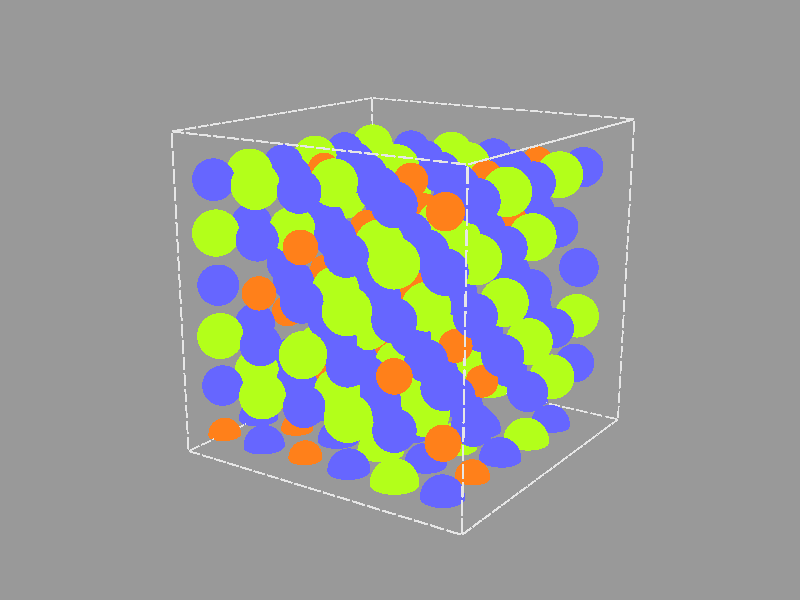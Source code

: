 #version 3.6;
#include "colors.inc"
#include "textures.inc"
#include "shapes.inc"
#include "glass.inc"
#include "metals.inc"

background {color White}

plane { <0,1,0>, -17.221 pigment{color <.6,.6,.6>} finish{ reflection {.2} ambient .5 diffuse .5 metallic }}

camera { location <102.73,34.24,68.48> look_at <-2.34,-2.64,-2.97> right x*image_width/image_height/2 up y/2 }

// add lights
light_source { <0,200,400> color White area_light <200,0,0>, <0,0,200>, 99, 99 adaptive 1 jitter }
light_source { <400,200,0> color White area_light <200,0,0>, <0,0,200>, 99, 99 adaptive 1 jitter }


// add the atoms
sphere{ <.00,.00,.00>, 1.79 pigment { color <1.00,.50,.10> } finish { phong .5 } }
sphere{ <5.71,.00,.00>, 2.21 pigment { color <.40,.40,1.00> } finish { phong .5 } }
sphere{ <5.71,.00,5.71>, 2.49 pigment { color <.70,1.00,.10> } finish { phong .5 } }
sphere{ <.00,.00,5.71>, 2.21 pigment { color <.40,.40,1.00> } finish { phong .5 } }
sphere{ <.00,5.71,5.71>, 2.49 pigment { color <.70,1.00,.10> } finish { phong .5 } }
sphere{ <5.71,5.71,5.71>, 2.21 pigment { color <.40,.40,1.00> } finish { phong .5 } }
sphere{ <5.71,5.71,.00>, 2.49 pigment { color <.70,1.00,.10> } finish { phong .5 } }
sphere{ <.00,5.71,.00>, 2.21 pigment { color <.40,.40,1.00> } finish { phong .5 } }
sphere{ <11.41,.00,.00>, 2.49 pigment { color <.70,1.00,.10> } finish { phong .5 } }
sphere{ <-17.12,.00,.00>, 2.21 pigment { color <.40,.40,1.00> } finish { phong .5 } }
sphere{ <11.41,.00,5.71>, 2.21 pigment { color <.40,.40,1.00> } finish { phong .5 } }
sphere{ <11.41,5.71,5.71>, 2.49 pigment { color <.70,1.00,.10> } finish { phong .5 } }
sphere{ <-17.12,5.71,5.71>, 2.21 pigment { color <.40,.40,1.00> } finish { phong .5 } }
sphere{ <-17.12,5.71,.00>, 1.79 pigment { color <1.00,.50,.10> } finish { phong .5 } }
sphere{ <11.41,5.71,.00>, 2.21 pigment { color <.40,.40,1.00> } finish { phong .5 } }
sphere{ <-11.41,.00,.00>, 1.79 pigment { color <1.00,.50,.10> } finish { phong .5 } }
sphere{ <-5.71,.00,.00>, 2.21 pigment { color <.40,.40,1.00> } finish { phong .5 } }
sphere{ <-11.41,.00,5.71>, 2.21 pigment { color <.40,.40,1.00> } finish { phong .5 } }
sphere{ <-11.41,5.71,5.71>, 1.79 pigment { color <1.00,.50,.10> } finish { phong .5 } }
sphere{ <-5.71,5.71,5.71>, 2.21 pigment { color <.40,.40,1.00> } finish { phong .5 } }
sphere{ <-5.71,5.71,.00>, 2.49 pigment { color <.70,1.00,.10> } finish { phong .5 } }
sphere{ <-11.41,5.71,.00>, 2.21 pigment { color <.40,.40,1.00> } finish { phong .5 } }
sphere{ <.00,.00,11.41>, 2.49 pigment { color <.70,1.00,.10> } finish { phong .5 } }
sphere{ <5.71,.00,11.41>, 2.21 pigment { color <.40,.40,1.00> } finish { phong .5 } }
sphere{ <.00,.00,-17.12>, 2.21 pigment { color <.40,.40,1.00> } finish { phong .5 } }
sphere{ <5.71,5.71,-17.12>, 2.21 pigment { color <.40,.40,1.00> } finish { phong .5 } }
sphere{ <5.71,5.71,11.41>, 2.49 pigment { color <.70,1.00,.10> } finish { phong .5 } }
sphere{ <.00,5.71,11.41>, 2.21 pigment { color <.40,.40,1.00> } finish { phong .5 } }
sphere{ <-17.12,.00,11.41>, 2.21 pigment { color <.40,.40,1.00> } finish { phong .5 } }
sphere{ <-17.12,.00,-17.12>, 2.49 pigment { color <.70,1.00,.10> } finish { phong .5 } }
sphere{ <11.41,.00,-17.12>, 2.21 pigment { color <.40,.40,1.00> } finish { phong .5 } }
sphere{ <11.41,5.71,-17.12>, 2.49 pigment { color <.70,1.00,.10> } finish { phong .5 } }
sphere{ <-17.12,5.71,-17.12>, 2.21 pigment { color <.40,.40,1.00> } finish { phong .5 } }
sphere{ <11.41,5.71,11.41>, 2.21 pigment { color <.40,.40,1.00> } finish { phong .5 } }
sphere{ <-5.71,.00,11.41>, 2.21 pigment { color <.40,.40,1.00> } finish { phong .5 } }
sphere{ <-11.41,.00,-17.12>, 2.21 pigment { color <.40,.40,1.00> } finish { phong .5 } }
sphere{ <-11.41,5.71,-17.12>, 2.49 pigment { color <.70,1.00,.10> } finish { phong .5 } }
sphere{ <-5.71,5.71,-17.12>, 2.21 pigment { color <.40,.40,1.00> } finish { phong .5 } }
sphere{ <-5.71,5.71,11.41>, 2.49 pigment { color <.70,1.00,.10> } finish { phong .5 } }
sphere{ <-11.41,5.71,11.41>, 2.21 pigment { color <.40,.40,1.00> } finish { phong .5 } }
sphere{ <.00,.00,-11.41>, 1.79 pigment { color <1.00,.50,.10> } finish { phong .5 } }
sphere{ <5.71,.00,-11.41>, 2.21 pigment { color <.40,.40,1.00> } finish { phong .5 } }
sphere{ <5.71,.00,-5.71>, 2.49 pigment { color <.70,1.00,.10> } finish { phong .5 } }
sphere{ <.00,.00,-5.71>, 2.21 pigment { color <.40,.40,1.00> } finish { phong .5 } }
sphere{ <.00,5.71,-5.71>, 1.79 pigment { color <1.00,.50,.10> } finish { phong .5 } }
sphere{ <5.71,5.71,-5.71>, 2.21 pigment { color <.40,.40,1.00> } finish { phong .5 } }
sphere{ <5.71,5.71,-11.41>, 2.49 pigment { color <.70,1.00,.10> } finish { phong .5 } }
sphere{ <.00,5.71,-11.41>, 2.21 pigment { color <.40,.40,1.00> } finish { phong .5 } }
sphere{ <11.41,.00,-11.41>, 1.79 pigment { color <1.00,.50,.10> } finish { phong .5 } }
sphere{ <-17.12,.00,-11.41>, 2.21 pigment { color <.40,.40,1.00> } finish { phong .5 } }
sphere{ <-17.12,.00,-5.71>, 1.79 pigment { color <1.00,.50,.10> } finish { phong .5 } }
sphere{ <11.41,.00,-5.71>, 2.21 pigment { color <.40,.40,1.00> } finish { phong .5 } }
sphere{ <11.41,5.71,-5.71>, 1.79 pigment { color <1.00,.50,.10> } finish { phong .5 } }
sphere{ <-17.12,5.71,-5.71>, 2.21 pigment { color <.40,.40,1.00> } finish { phong .5 } }
sphere{ <-17.12,5.71,-11.41>, 2.49 pigment { color <.70,1.00,.10> } finish { phong .5 } }
sphere{ <11.41,5.71,-11.41>, 2.21 pigment { color <.40,.40,1.00> } finish { phong .5 } }
sphere{ <-11.41,.00,-11.41>, 2.49 pigment { color <.70,1.00,.10> } finish { phong .5 } }
sphere{ <-5.71,.00,-11.41>, 2.21 pigment { color <.40,.40,1.00> } finish { phong .5 } }
sphere{ <-5.71,.00,-5.71>, 1.79 pigment { color <1.00,.50,.10> } finish { phong .5 } }
sphere{ <-11.41,.00,-5.71>, 2.21 pigment { color <.40,.40,1.00> } finish { phong .5 } }
sphere{ <-11.41,5.71,-5.71>, 1.79 pigment { color <1.00,.50,.10> } finish { phong .5 } }
sphere{ <-5.71,5.71,-5.71>, 2.21 pigment { color <.40,.40,1.00> } finish { phong .5 } }
sphere{ <-11.41,5.71,-11.41>, 2.21 pigment { color <.40,.40,1.00> } finish { phong .5 } }
sphere{ <.00,11.41,.00>, 1.79 pigment { color <1.00,.50,.10> } finish { phong .5 } }
sphere{ <5.71,11.41,.00>, 2.21 pigment { color <.40,.40,1.00> } finish { phong .5 } }
sphere{ <.00,11.41,5.71>, 2.21 pigment { color <.40,.40,1.00> } finish { phong .5 } }
sphere{ <.00,-17.12,5.71>, 2.49 pigment { color <.70,1.00,.10> } finish { phong .5 } }
sphere{ <5.71,-17.12,5.71>, 2.21 pigment { color <.40,.40,1.00> } finish { phong .5 } }
sphere{ <5.71,-17.12,.00>, 2.49 pigment { color <.70,1.00,.10> } finish { phong .5 } }
sphere{ <.00,-17.12,.00>, 2.21 pigment { color <.40,.40,1.00> } finish { phong .5 } }
sphere{ <-17.12,11.41,.00>, 2.21 pigment { color <.40,.40,1.00> } finish { phong .5 } }
sphere{ <-17.12,11.41,5.71>, 1.79 pigment { color <1.00,.50,.10> } finish { phong .5 } }
sphere{ <11.41,11.41,5.71>, 2.21 pigment { color <.40,.40,1.00> } finish { phong .5 } }
sphere{ <11.41,-17.12,5.71>, 2.49 pigment { color <.70,1.00,.10> } finish { phong .5 } }
sphere{ <-17.12,-17.12,5.71>, 2.21 pigment { color <.40,.40,1.00> } finish { phong .5 } }
sphere{ <-17.12,-17.12,.00>, 2.49 pigment { color <.70,1.00,.10> } finish { phong .5 } }
sphere{ <11.41,-17.12,.00>, 2.21 pigment { color <.40,.40,1.00> } finish { phong .5 } }
sphere{ <-11.41,11.41,.00>, 2.49 pigment { color <.70,1.00,.10> } finish { phong .5 } }
sphere{ <-5.71,11.41,.00>, 2.21 pigment { color <.40,.40,1.00> } finish { phong .5 } }
sphere{ <-5.71,11.41,5.71>, 1.79 pigment { color <1.00,.50,.10> } finish { phong .5 } }
sphere{ <-11.41,11.41,5.71>, 2.21 pigment { color <.40,.40,1.00> } finish { phong .5 } }
sphere{ <-5.71,-17.12,5.71>, 2.21 pigment { color <.40,.40,1.00> } finish { phong .5 } }
sphere{ <-11.41,-17.12,.00>, 2.21 pigment { color <.40,.40,1.00> } finish { phong .5 } }
sphere{ <.00,11.41,11.41>, 2.49 pigment { color <.70,1.00,.10> } finish { phong .5 } }
sphere{ <5.71,11.41,11.41>, 2.21 pigment { color <.40,.40,1.00> } finish { phong .5 } }
sphere{ <5.71,11.41,-17.12>, 2.49 pigment { color <.70,1.00,.10> } finish { phong .5 } }
sphere{ <.00,11.41,-17.12>, 2.21 pigment { color <.40,.40,1.00> } finish { phong .5 } }
sphere{ <.00,-17.12,-17.12>, 1.79 pigment { color <1.00,.50,.10> } finish { phong .5 } }
sphere{ <5.71,-17.12,-17.12>, 2.21 pigment { color <.40,.40,1.00> } finish { phong .5 } }
sphere{ <5.71,-17.12,11.41>, 1.79 pigment { color <1.00,.50,.10> } finish { phong .5 } }
sphere{ <.00,-17.12,11.41>, 2.21 pigment { color <.40,.40,1.00> } finish { phong .5 } }
sphere{ <11.41,11.41,11.41>, 1.79 pigment { color <1.00,.50,.10> } finish { phong .5 } }
sphere{ <-17.12,11.41,11.41>, 2.21 pigment { color <.40,.40,1.00> } finish { phong .5 } }
sphere{ <-17.12,11.41,-17.12>, 2.49 pigment { color <.70,1.00,.10> } finish { phong .5 } }
sphere{ <11.41,11.41,-17.12>, 2.21 pigment { color <.40,.40,1.00> } finish { phong .5 } }
sphere{ <11.41,-17.12,-17.12>, 1.79 pigment { color <1.00,.50,.10> } finish { phong .5 } }
sphere{ <-17.12,-17.12,-17.12>, 2.21 pigment { color <.40,.40,1.00> } finish { phong .5 } }
sphere{ <11.41,-17.12,11.41>, 2.21 pigment { color <.40,.40,1.00> } finish { phong .5 } }
sphere{ <-11.41,11.41,11.41>, 2.49 pigment { color <.70,1.00,.10> } finish { phong .5 } }
sphere{ <-5.71,11.41,11.41>, 2.21 pigment { color <.40,.40,1.00> } finish { phong .5 } }
sphere{ <-5.71,11.41,-17.12>, 2.49 pigment { color <.70,1.00,.10> } finish { phong .5 } }
sphere{ <-11.41,11.41,-17.12>, 2.21 pigment { color <.40,.40,1.00> } finish { phong .5 } }
sphere{ <-5.71,-17.12,-17.12>, 2.21 pigment { color <.40,.40,1.00> } finish { phong .5 } }
sphere{ <-5.71,-17.12,11.41>, 2.49 pigment { color <.70,1.00,.10> } finish { phong .5 } }
sphere{ <-11.41,-17.12,11.41>, 2.21 pigment { color <.40,.40,1.00> } finish { phong .5 } }
sphere{ <.00,11.41,-11.41>, 1.79 pigment { color <1.00,.50,.10> } finish { phong .5 } }
sphere{ <5.71,11.41,-11.41>, 2.21 pigment { color <.40,.40,1.00> } finish { phong .5 } }
sphere{ <5.71,11.41,-5.71>, 2.49 pigment { color <.70,1.00,.10> } finish { phong .5 } }
sphere{ <.00,11.41,-5.71>, 2.21 pigment { color <.40,.40,1.00> } finish { phong .5 } }
sphere{ <.00,-17.12,-5.71>, 2.49 pigment { color <.70,1.00,.10> } finish { phong .5 } }
sphere{ <5.71,-17.12,-5.71>, 2.21 pigment { color <.40,.40,1.00> } finish { phong .5 } }
sphere{ <5.71,-17.12,-11.41>, 1.79 pigment { color <1.00,.50,.10> } finish { phong .5 } }
sphere{ <.00,-17.12,-11.41>, 2.21 pigment { color <.40,.40,1.00> } finish { phong .5 } }
sphere{ <11.41,11.41,-11.41>, 2.49 pigment { color <.70,1.00,.10> } finish { phong .5 } }
sphere{ <-17.12,11.41,-11.41>, 2.21 pigment { color <.40,.40,1.00> } finish { phong .5 } }
sphere{ <-17.12,11.41,-5.71>, 2.49 pigment { color <.70,1.00,.10> } finish { phong .5 } }
sphere{ <11.41,11.41,-5.71>, 2.21 pigment { color <.40,.40,1.00> } finish { phong .5 } }
sphere{ <11.41,-17.12,-5.71>, 1.79 pigment { color <1.00,.50,.10> } finish { phong .5 } }
sphere{ <-17.12,-17.12,-5.71>, 2.21 pigment { color <.40,.40,1.00> } finish { phong .5 } }
sphere{ <11.41,-17.12,-11.41>, 2.21 pigment { color <.40,.40,1.00> } finish { phong .5 } }
sphere{ <-5.71,11.41,-11.41>, 2.21 pigment { color <.40,.40,1.00> } finish { phong .5 } }
sphere{ <-5.71,11.41,-5.71>, 2.49 pigment { color <.70,1.00,.10> } finish { phong .5 } }
sphere{ <-11.41,11.41,-5.71>, 2.21 pigment { color <.40,.40,1.00> } finish { phong .5 } }
sphere{ <-11.41,-17.12,-5.71>, 1.79 pigment { color <1.00,.50,.10> } finish { phong .5 } }
sphere{ <-5.71,-17.12,-5.71>, 2.21 pigment { color <.40,.40,1.00> } finish { phong .5 } }
sphere{ <-11.41,-17.12,-11.41>, 2.21 pigment { color <.40,.40,1.00> } finish { phong .5 } }
sphere{ <.00,-11.41,.00>, 2.49 pigment { color <.70,1.00,.10> } finish { phong .5 } }
sphere{ <5.71,-11.41,.00>, 2.21 pigment { color <.40,.40,1.00> } finish { phong .5 } }
sphere{ <5.71,-11.41,5.71>, 2.49 pigment { color <.70,1.00,.10> } finish { phong .5 } }
sphere{ <.00,-11.41,5.71>, 2.21 pigment { color <.40,.40,1.00> } finish { phong .5 } }
sphere{ <.00,-5.71,5.71>, 1.79 pigment { color <1.00,.50,.10> } finish { phong .5 } }
sphere{ <5.71,-5.71,5.71>, 2.21 pigment { color <.40,.40,1.00> } finish { phong .5 } }
sphere{ <.00,-5.71,.00>, 2.21 pigment { color <.40,.40,1.00> } finish { phong .5 } }
sphere{ <11.41,-11.41,.00>, 2.49 pigment { color <.70,1.00,.10> } finish { phong .5 } }
sphere{ <-17.12,-11.41,.00>, 2.21 pigment { color <.40,.40,1.00> } finish { phong .5 } }
sphere{ <11.41,-11.41,5.71>, 2.21 pigment { color <.40,.40,1.00> } finish { phong .5 } }
sphere{ <11.41,-5.71,5.71>, 1.79 pigment { color <1.00,.50,.10> } finish { phong .5 } }
sphere{ <-17.12,-5.71,5.71>, 2.21 pigment { color <.40,.40,1.00> } finish { phong .5 } }
sphere{ <11.41,-5.71,.00>, 2.21 pigment { color <.40,.40,1.00> } finish { phong .5 } }
sphere{ <-11.41,-11.41,.00>, 2.49 pigment { color <.70,1.00,.10> } finish { phong .5 } }
sphere{ <-5.71,-11.41,.00>, 2.21 pigment { color <.40,.40,1.00> } finish { phong .5 } }
sphere{ <-5.71,-11.41,5.71>, 1.79 pigment { color <1.00,.50,.10> } finish { phong .5 } }
sphere{ <-11.41,-11.41,5.71>, 2.21 pigment { color <.40,.40,1.00> } finish { phong .5 } }
sphere{ <-5.71,-5.71,5.71>, 2.21 pigment { color <.40,.40,1.00> } finish { phong .5 } }
sphere{ <-5.71,-5.71,.00>, 2.49 pigment { color <.70,1.00,.10> } finish { phong .5 } }
sphere{ <-11.41,-5.71,.00>, 2.21 pigment { color <.40,.40,1.00> } finish { phong .5 } }
sphere{ <5.71,-11.41,11.41>, 2.21 pigment { color <.40,.40,1.00> } finish { phong .5 } }
sphere{ <5.71,-11.41,-17.12>, 2.49 pigment { color <.70,1.00,.10> } finish { phong .5 } }
sphere{ <.00,-11.41,-17.12>, 2.21 pigment { color <.40,.40,1.00> } finish { phong .5 } }
sphere{ <.00,-5.71,-17.12>, 1.79 pigment { color <1.00,.50,.10> } finish { phong .5 } }
sphere{ <5.71,-5.71,-17.12>, 2.21 pigment { color <.40,.40,1.00> } finish { phong .5 } }
sphere{ <.00,-5.71,11.41>, 2.21 pigment { color <.40,.40,1.00> } finish { phong .5 } }
sphere{ <11.41,-11.41,11.41>, 1.79 pigment { color <1.00,.50,.10> } finish { phong .5 } }
sphere{ <-17.12,-11.41,11.41>, 2.21 pigment { color <.40,.40,1.00> } finish { phong .5 } }
sphere{ <-17.12,-11.41,-17.12>, 1.79 pigment { color <1.00,.50,.10> } finish { phong .5 } }
sphere{ <11.41,-11.41,-17.12>, 2.21 pigment { color <.40,.40,1.00> } finish { phong .5 } }
sphere{ <11.41,-5.71,-17.12>, 2.49 pigment { color <.70,1.00,.10> } finish { phong .5 } }
sphere{ <-17.12,-5.71,-17.12>, 2.21 pigment { color <.40,.40,1.00> } finish { phong .5 } }
sphere{ <-17.12,-5.71,11.41>, 2.49 pigment { color <.70,1.00,.10> } finish { phong .5 } }
sphere{ <11.41,-5.71,11.41>, 2.21 pigment { color <.40,.40,1.00> } finish { phong .5 } }
sphere{ <-11.41,-11.41,11.41>, 2.49 pigment { color <.70,1.00,.10> } finish { phong .5 } }
sphere{ <-5.71,-11.41,11.41>, 2.21 pigment { color <.40,.40,1.00> } finish { phong .5 } }
sphere{ <-5.71,-11.41,-17.12>, 2.49 pigment { color <.70,1.00,.10> } finish { phong .5 } }
sphere{ <-11.41,-11.41,-17.12>, 2.21 pigment { color <.40,.40,1.00> } finish { phong .5 } }
sphere{ <-5.71,-5.71,-17.12>, 2.21 pigment { color <.40,.40,1.00> } finish { phong .5 } }
sphere{ <-5.71,-5.71,11.41>, 2.49 pigment { color <.70,1.00,.10> } finish { phong .5 } }
sphere{ <-11.41,-5.71,11.41>, 2.21 pigment { color <.40,.40,1.00> } finish { phong .5 } }
sphere{ <.00,-11.41,-11.41>, 1.79 pigment { color <1.00,.50,.10> } finish { phong .5 } }
sphere{ <5.71,-11.41,-11.41>, 2.21 pigment { color <.40,.40,1.00> } finish { phong .5 } }
sphere{ <5.71,-11.41,-5.71>, 2.49 pigment { color <.70,1.00,.10> } finish { phong .5 } }
sphere{ <.00,-11.41,-5.71>, 2.21 pigment { color <.40,.40,1.00> } finish { phong .5 } }
sphere{ <.00,-5.71,-5.71>, 2.49 pigment { color <.70,1.00,.10> } finish { phong .5 } }
sphere{ <5.71,-5.71,-5.71>, 2.21 pigment { color <.40,.40,1.00> } finish { phong .5 } }
sphere{ <.00,-5.71,-11.41>, 2.21 pigment { color <.40,.40,1.00> } finish { phong .5 } }
sphere{ <11.41,-11.41,-11.41>, 2.49 pigment { color <.70,1.00,.10> } finish { phong .5 } }
sphere{ <-17.12,-11.41,-11.41>, 2.21 pigment { color <.40,.40,1.00> } finish { phong .5 } }
sphere{ <-17.12,-11.41,-5.71>, 2.49 pigment { color <.70,1.00,.10> } finish { phong .5 } }
sphere{ <11.41,-11.41,-5.71>, 2.21 pigment { color <.40,.40,1.00> } finish { phong .5 } }
sphere{ <11.41,-5.71,-5.71>, 2.49 pigment { color <.70,1.00,.10> } finish { phong .5 } }
sphere{ <-17.12,-5.71,-5.71>, 2.21 pigment { color <.40,.40,1.00> } finish { phong .5 } }
sphere{ <11.41,-5.71,-11.41>, 2.21 pigment { color <.40,.40,1.00> } finish { phong .5 } }
sphere{ <-11.41,-11.41,-11.41>, 1.79 pigment { color <1.00,.50,.10> } finish { phong .5 } }
sphere{ <-5.71,-11.41,-11.41>, 2.21 pigment { color <.40,.40,1.00> } finish { phong .5 } }
sphere{ <-5.71,-11.41,-5.71>, 2.49 pigment { color <.70,1.00,.10> } finish { phong .5 } }
sphere{ <-11.41,-11.41,-5.71>, 2.21 pigment { color <.40,.40,1.00> } finish { phong .5 } }
sphere{ <-5.71,-5.71,-5.71>, 2.21 pigment { color <.40,.40,1.00> } finish { phong .5 } }
sphere{ <-5.71,-5.71,-11.41>, 2.49 pigment { color <.70,1.00,.10> } finish { phong .5 } }
sphere{ <-11.41,-5.71,-11.41>, 2.21 pigment { color <.40,.40,1.00> } finish { phong .5 } }

// add the cell borders
cylinder { <-16.941,-17.121,-17.121> <-15.499,-17.121,-17.121>, .1 pigment { color <.9,.9,.9> } }
cylinder { <-15.138,-17.121,-17.121> <-13.697,-17.121,-17.121>, .1 pigment { color <.9,.9,.9> } }
cylinder { <-13.336,-17.121,-17.121> <-11.895,-17.121,-17.121>, .1 pigment { color <.9,.9,.9> } }
cylinder { <-11.534,-17.121,-17.121> <-10.092,-17.121,-17.121>, .1 pigment { color <.9,.9,.9> } }
cylinder { <-9.732,-17.121,-17.121> <-8.290,-17.121,-17.121>, .1 pigment { color <.9,.9,.9> } }
cylinder { <-7.930,-17.121,-17.121> <-6.488,-17.121,-17.121>, .1 pigment { color <.9,.9,.9> } }
cylinder { <-6.127,-17.121,-17.121> <-4.686,-17.121,-17.121>, .1 pigment { color <.9,.9,.9> } }
cylinder { <-4.325,-17.121,-17.121> <-2.884,-17.121,-17.121>, .1 pigment { color <.9,.9,.9> } }
cylinder { <-2.523,-17.121,-17.121> <-1.081,-17.121,-17.121>, .1 pigment { color <.9,.9,.9> } }
cylinder { <-.721,-17.121,-17.121> <.721,-17.121,-17.121>, .1 pigment { color <.9,.9,.9> } }
cylinder { <1.081,-17.121,-17.121> <2.523,-17.121,-17.121>, .1 pigment { color <.9,.9,.9> } }
cylinder { <2.884,-17.121,-17.121> <4.325,-17.121,-17.121>, .1 pigment { color <.9,.9,.9> } }
cylinder { <4.686,-17.121,-17.121> <6.127,-17.121,-17.121>, .1 pigment { color <.9,.9,.9> } }
cylinder { <6.488,-17.121,-17.121> <7.930,-17.121,-17.121>, .1 pigment { color <.9,.9,.9> } }
cylinder { <8.290,-17.121,-17.121> <9.732,-17.121,-17.121>, .1 pigment { color <.9,.9,.9> } }
cylinder { <10.092,-17.121,-17.121> <11.534,-17.121,-17.121>, .1 pigment { color <.9,.9,.9> } }
cylinder { <11.895,-17.121,-17.121> <13.336,-17.121,-17.121>, .1 pigment { color <.9,.9,.9> } }
cylinder { <13.697,-17.121,-17.121> <15.138,-17.121,-17.121>, .1 pigment { color <.9,.9,.9> } }
cylinder { <15.499,-17.121,-17.121> <16.941,-17.121,-17.121>, .1 pigment { color <.9,.9,.9> } }
cylinder { <-16.941,-17.121,17.121> <-15.499,-17.121,17.121>, .1 pigment { color <.9,.9,.9> } }
cylinder { <-15.138,-17.121,17.121> <-13.697,-17.121,17.121>, .1 pigment { color <.9,.9,.9> } }
cylinder { <-13.336,-17.121,17.121> <-11.895,-17.121,17.121>, .1 pigment { color <.9,.9,.9> } }
cylinder { <-11.534,-17.121,17.121> <-10.092,-17.121,17.121>, .1 pigment { color <.9,.9,.9> } }
cylinder { <-9.732,-17.121,17.121> <-8.290,-17.121,17.121>, .1 pigment { color <.9,.9,.9> } }
cylinder { <-7.930,-17.121,17.121> <-6.488,-17.121,17.121>, .1 pigment { color <.9,.9,.9> } }
cylinder { <-6.127,-17.121,17.121> <-4.686,-17.121,17.121>, .1 pigment { color <.9,.9,.9> } }
cylinder { <-4.325,-17.121,17.121> <-2.884,-17.121,17.121>, .1 pigment { color <.9,.9,.9> } }
cylinder { <-2.523,-17.121,17.121> <-1.081,-17.121,17.121>, .1 pigment { color <.9,.9,.9> } }
cylinder { <-.721,-17.121,17.121> <.721,-17.121,17.121>, .1 pigment { color <.9,.9,.9> } }
cylinder { <1.081,-17.121,17.121> <2.523,-17.121,17.121>, .1 pigment { color <.9,.9,.9> } }
cylinder { <2.884,-17.121,17.121> <4.325,-17.121,17.121>, .1 pigment { color <.9,.9,.9> } }
cylinder { <4.686,-17.121,17.121> <6.127,-17.121,17.121>, .1 pigment { color <.9,.9,.9> } }
cylinder { <6.488,-17.121,17.121> <7.930,-17.121,17.121>, .1 pigment { color <.9,.9,.9> } }
cylinder { <8.290,-17.121,17.121> <9.732,-17.121,17.121>, .1 pigment { color <.9,.9,.9> } }
cylinder { <10.092,-17.121,17.121> <11.534,-17.121,17.121>, .1 pigment { color <.9,.9,.9> } }
cylinder { <11.895,-17.121,17.121> <13.336,-17.121,17.121>, .1 pigment { color <.9,.9,.9> } }
cylinder { <13.697,-17.121,17.121> <15.138,-17.121,17.121>, .1 pigment { color <.9,.9,.9> } }
cylinder { <15.499,-17.121,17.121> <16.941,-17.121,17.121>, .1 pigment { color <.9,.9,.9> } }
cylinder { <-16.941,17.121,-17.121> <-15.499,17.121,-17.121>, .1 pigment { color <.9,.9,.9> } }
cylinder { <-15.138,17.121,-17.121> <-13.697,17.121,-17.121>, .1 pigment { color <.9,.9,.9> } }
cylinder { <-13.336,17.121,-17.121> <-11.895,17.121,-17.121>, .1 pigment { color <.9,.9,.9> } }
cylinder { <-11.534,17.121,-17.121> <-10.092,17.121,-17.121>, .1 pigment { color <.9,.9,.9> } }
cylinder { <-9.732,17.121,-17.121> <-8.290,17.121,-17.121>, .1 pigment { color <.9,.9,.9> } }
cylinder { <-7.930,17.121,-17.121> <-6.488,17.121,-17.121>, .1 pigment { color <.9,.9,.9> } }
cylinder { <-6.127,17.121,-17.121> <-4.686,17.121,-17.121>, .1 pigment { color <.9,.9,.9> } }
cylinder { <-4.325,17.121,-17.121> <-2.884,17.121,-17.121>, .1 pigment { color <.9,.9,.9> } }
cylinder { <-2.523,17.121,-17.121> <-1.081,17.121,-17.121>, .1 pigment { color <.9,.9,.9> } }
cylinder { <-.721,17.121,-17.121> <.721,17.121,-17.121>, .1 pigment { color <.9,.9,.9> } }
cylinder { <1.081,17.121,-17.121> <2.523,17.121,-17.121>, .1 pigment { color <.9,.9,.9> } }
cylinder { <2.884,17.121,-17.121> <4.325,17.121,-17.121>, .1 pigment { color <.9,.9,.9> } }
cylinder { <4.686,17.121,-17.121> <6.127,17.121,-17.121>, .1 pigment { color <.9,.9,.9> } }
cylinder { <6.488,17.121,-17.121> <7.930,17.121,-17.121>, .1 pigment { color <.9,.9,.9> } }
cylinder { <8.290,17.121,-17.121> <9.732,17.121,-17.121>, .1 pigment { color <.9,.9,.9> } }
cylinder { <10.092,17.121,-17.121> <11.534,17.121,-17.121>, .1 pigment { color <.9,.9,.9> } }
cylinder { <11.895,17.121,-17.121> <13.336,17.121,-17.121>, .1 pigment { color <.9,.9,.9> } }
cylinder { <13.697,17.121,-17.121> <15.138,17.121,-17.121>, .1 pigment { color <.9,.9,.9> } }
cylinder { <15.499,17.121,-17.121> <16.941,17.121,-17.121>, .1 pigment { color <.9,.9,.9> } }
cylinder { <-16.941,17.121,17.121> <-15.499,17.121,17.121>, .1 pigment { color <.9,.9,.9> } }
cylinder { <-15.138,17.121,17.121> <-13.697,17.121,17.121>, .1 pigment { color <.9,.9,.9> } }
cylinder { <-13.336,17.121,17.121> <-11.895,17.121,17.121>, .1 pigment { color <.9,.9,.9> } }
cylinder { <-11.534,17.121,17.121> <-10.092,17.121,17.121>, .1 pigment { color <.9,.9,.9> } }
cylinder { <-9.732,17.121,17.121> <-8.290,17.121,17.121>, .1 pigment { color <.9,.9,.9> } }
cylinder { <-7.930,17.121,17.121> <-6.488,17.121,17.121>, .1 pigment { color <.9,.9,.9> } }
cylinder { <-6.127,17.121,17.121> <-4.686,17.121,17.121>, .1 pigment { color <.9,.9,.9> } }
cylinder { <-4.325,17.121,17.121> <-2.884,17.121,17.121>, .1 pigment { color <.9,.9,.9> } }
cylinder { <-2.523,17.121,17.121> <-1.081,17.121,17.121>, .1 pigment { color <.9,.9,.9> } }
cylinder { <-.721,17.121,17.121> <.721,17.121,17.121>, .1 pigment { color <.9,.9,.9> } }
cylinder { <1.081,17.121,17.121> <2.523,17.121,17.121>, .1 pigment { color <.9,.9,.9> } }
cylinder { <2.884,17.121,17.121> <4.325,17.121,17.121>, .1 pigment { color <.9,.9,.9> } }
cylinder { <4.686,17.121,17.121> <6.127,17.121,17.121>, .1 pigment { color <.9,.9,.9> } }
cylinder { <6.488,17.121,17.121> <7.930,17.121,17.121>, .1 pigment { color <.9,.9,.9> } }
cylinder { <8.290,17.121,17.121> <9.732,17.121,17.121>, .1 pigment { color <.9,.9,.9> } }
cylinder { <10.092,17.121,17.121> <11.534,17.121,17.121>, .1 pigment { color <.9,.9,.9> } }
cylinder { <11.895,17.121,17.121> <13.336,17.121,17.121>, .1 pigment { color <.9,.9,.9> } }
cylinder { <13.697,17.121,17.121> <15.138,17.121,17.121>, .1 pigment { color <.9,.9,.9> } }
cylinder { <15.499,17.121,17.121> <16.941,17.121,17.121>, .1 pigment { color <.9,.9,.9> } }
cylinder { <-17.121,-17.121,-16.941> <-17.121,-17.121,-15.499>, .1 pigment { color <.9,.9,.9> } }
cylinder { <-17.121,-17.121,-15.138> <-17.121,-17.121,-13.697>, .1 pigment { color <.9,.9,.9> } }
cylinder { <-17.121,-17.121,-13.336> <-17.121,-17.121,-11.895>, .1 pigment { color <.9,.9,.9> } }
cylinder { <-17.121,-17.121,-11.534> <-17.121,-17.121,-10.092>, .1 pigment { color <.9,.9,.9> } }
cylinder { <-17.121,-17.121,-9.732> <-17.121,-17.121,-8.290>, .1 pigment { color <.9,.9,.9> } }
cylinder { <-17.121,-17.121,-7.930> <-17.121,-17.121,-6.488>, .1 pigment { color <.9,.9,.9> } }
cylinder { <-17.121,-17.121,-6.127> <-17.121,-17.121,-4.686>, .1 pigment { color <.9,.9,.9> } }
cylinder { <-17.121,-17.121,-4.325> <-17.121,-17.121,-2.884>, .1 pigment { color <.9,.9,.9> } }
cylinder { <-17.121,-17.121,-2.523> <-17.121,-17.121,-1.081>, .1 pigment { color <.9,.9,.9> } }
cylinder { <-17.121,-17.121,-.721> <-17.121,-17.121,.721>, .1 pigment { color <.9,.9,.9> } }
cylinder { <-17.121,-17.121,1.081> <-17.121,-17.121,2.523>, .1 pigment { color <.9,.9,.9> } }
cylinder { <-17.121,-17.121,2.884> <-17.121,-17.121,4.325>, .1 pigment { color <.9,.9,.9> } }
cylinder { <-17.121,-17.121,4.686> <-17.121,-17.121,6.127>, .1 pigment { color <.9,.9,.9> } }
cylinder { <-17.121,-17.121,6.488> <-17.121,-17.121,7.930>, .1 pigment { color <.9,.9,.9> } }
cylinder { <-17.121,-17.121,8.290> <-17.121,-17.121,9.732>, .1 pigment { color <.9,.9,.9> } }
cylinder { <-17.121,-17.121,10.092> <-17.121,-17.121,11.534>, .1 pigment { color <.9,.9,.9> } }
cylinder { <-17.121,-17.121,11.895> <-17.121,-17.121,13.336>, .1 pigment { color <.9,.9,.9> } }
cylinder { <-17.121,-17.121,13.697> <-17.121,-17.121,15.138>, .1 pigment { color <.9,.9,.9> } }
cylinder { <-17.121,-17.121,15.499> <-17.121,-17.121,16.941>, .1 pigment { color <.9,.9,.9> } }
cylinder { <-17.121,17.121,-16.941> <-17.121,17.121,-15.499>, .1 pigment { color <.9,.9,.9> } }
cylinder { <-17.121,17.121,-15.138> <-17.121,17.121,-13.697>, .1 pigment { color <.9,.9,.9> } }
cylinder { <-17.121,17.121,-13.336> <-17.121,17.121,-11.895>, .1 pigment { color <.9,.9,.9> } }
cylinder { <-17.121,17.121,-11.534> <-17.121,17.121,-10.092>, .1 pigment { color <.9,.9,.9> } }
cylinder { <-17.121,17.121,-9.732> <-17.121,17.121,-8.290>, .1 pigment { color <.9,.9,.9> } }
cylinder { <-17.121,17.121,-7.930> <-17.121,17.121,-6.488>, .1 pigment { color <.9,.9,.9> } }
cylinder { <-17.121,17.121,-6.127> <-17.121,17.121,-4.686>, .1 pigment { color <.9,.9,.9> } }
cylinder { <-17.121,17.121,-4.325> <-17.121,17.121,-2.884>, .1 pigment { color <.9,.9,.9> } }
cylinder { <-17.121,17.121,-2.523> <-17.121,17.121,-1.081>, .1 pigment { color <.9,.9,.9> } }
cylinder { <-17.121,17.121,-.721> <-17.121,17.121,.721>, .1 pigment { color <.9,.9,.9> } }
cylinder { <-17.121,17.121,1.081> <-17.121,17.121,2.523>, .1 pigment { color <.9,.9,.9> } }
cylinder { <-17.121,17.121,2.884> <-17.121,17.121,4.325>, .1 pigment { color <.9,.9,.9> } }
cylinder { <-17.121,17.121,4.686> <-17.121,17.121,6.127>, .1 pigment { color <.9,.9,.9> } }
cylinder { <-17.121,17.121,6.488> <-17.121,17.121,7.930>, .1 pigment { color <.9,.9,.9> } }
cylinder { <-17.121,17.121,8.290> <-17.121,17.121,9.732>, .1 pigment { color <.9,.9,.9> } }
cylinder { <-17.121,17.121,10.092> <-17.121,17.121,11.534>, .1 pigment { color <.9,.9,.9> } }
cylinder { <-17.121,17.121,11.895> <-17.121,17.121,13.336>, .1 pigment { color <.9,.9,.9> } }
cylinder { <-17.121,17.121,13.697> <-17.121,17.121,15.138>, .1 pigment { color <.9,.9,.9> } }
cylinder { <-17.121,17.121,15.499> <-17.121,17.121,16.941>, .1 pigment { color <.9,.9,.9> } }
cylinder { <17.121,-17.121,-16.941> <17.121,-17.121,-15.499>, .1 pigment { color <.9,.9,.9> } }
cylinder { <17.121,-17.121,-15.138> <17.121,-17.121,-13.697>, .1 pigment { color <.9,.9,.9> } }
cylinder { <17.121,-17.121,-13.336> <17.121,-17.121,-11.895>, .1 pigment { color <.9,.9,.9> } }
cylinder { <17.121,-17.121,-11.534> <17.121,-17.121,-10.092>, .1 pigment { color <.9,.9,.9> } }
cylinder { <17.121,-17.121,-9.732> <17.121,-17.121,-8.290>, .1 pigment { color <.9,.9,.9> } }
cylinder { <17.121,-17.121,-7.930> <17.121,-17.121,-6.488>, .1 pigment { color <.9,.9,.9> } }
cylinder { <17.121,-17.121,-6.127> <17.121,-17.121,-4.686>, .1 pigment { color <.9,.9,.9> } }
cylinder { <17.121,-17.121,-4.325> <17.121,-17.121,-2.884>, .1 pigment { color <.9,.9,.9> } }
cylinder { <17.121,-17.121,-2.523> <17.121,-17.121,-1.081>, .1 pigment { color <.9,.9,.9> } }
cylinder { <17.121,-17.121,-.721> <17.121,-17.121,.721>, .1 pigment { color <.9,.9,.9> } }
cylinder { <17.121,-17.121,1.081> <17.121,-17.121,2.523>, .1 pigment { color <.9,.9,.9> } }
cylinder { <17.121,-17.121,2.884> <17.121,-17.121,4.325>, .1 pigment { color <.9,.9,.9> } }
cylinder { <17.121,-17.121,4.686> <17.121,-17.121,6.127>, .1 pigment { color <.9,.9,.9> } }
cylinder { <17.121,-17.121,6.488> <17.121,-17.121,7.930>, .1 pigment { color <.9,.9,.9> } }
cylinder { <17.121,-17.121,8.290> <17.121,-17.121,9.732>, .1 pigment { color <.9,.9,.9> } }
cylinder { <17.121,-17.121,10.092> <17.121,-17.121,11.534>, .1 pigment { color <.9,.9,.9> } }
cylinder { <17.121,-17.121,11.895> <17.121,-17.121,13.336>, .1 pigment { color <.9,.9,.9> } }
cylinder { <17.121,-17.121,13.697> <17.121,-17.121,15.138>, .1 pigment { color <.9,.9,.9> } }
cylinder { <17.121,-17.121,15.499> <17.121,-17.121,16.941>, .1 pigment { color <.9,.9,.9> } }
cylinder { <17.121,17.121,-16.941> <17.121,17.121,-15.499>, .1 pigment { color <.9,.9,.9> } }
cylinder { <17.121,17.121,-15.138> <17.121,17.121,-13.697>, .1 pigment { color <.9,.9,.9> } }
cylinder { <17.121,17.121,-13.336> <17.121,17.121,-11.895>, .1 pigment { color <.9,.9,.9> } }
cylinder { <17.121,17.121,-11.534> <17.121,17.121,-10.092>, .1 pigment { color <.9,.9,.9> } }
cylinder { <17.121,17.121,-9.732> <17.121,17.121,-8.290>, .1 pigment { color <.9,.9,.9> } }
cylinder { <17.121,17.121,-7.930> <17.121,17.121,-6.488>, .1 pigment { color <.9,.9,.9> } }
cylinder { <17.121,17.121,-6.127> <17.121,17.121,-4.686>, .1 pigment { color <.9,.9,.9> } }
cylinder { <17.121,17.121,-4.325> <17.121,17.121,-2.884>, .1 pigment { color <.9,.9,.9> } }
cylinder { <17.121,17.121,-2.523> <17.121,17.121,-1.081>, .1 pigment { color <.9,.9,.9> } }
cylinder { <17.121,17.121,-.721> <17.121,17.121,.721>, .1 pigment { color <.9,.9,.9> } }
cylinder { <17.121,17.121,1.081> <17.121,17.121,2.523>, .1 pigment { color <.9,.9,.9> } }
cylinder { <17.121,17.121,2.884> <17.121,17.121,4.325>, .1 pigment { color <.9,.9,.9> } }
cylinder { <17.121,17.121,4.686> <17.121,17.121,6.127>, .1 pigment { color <.9,.9,.9> } }
cylinder { <17.121,17.121,6.488> <17.121,17.121,7.930>, .1 pigment { color <.9,.9,.9> } }
cylinder { <17.121,17.121,8.290> <17.121,17.121,9.732>, .1 pigment { color <.9,.9,.9> } }
cylinder { <17.121,17.121,10.092> <17.121,17.121,11.534>, .1 pigment { color <.9,.9,.9> } }
cylinder { <17.121,17.121,11.895> <17.121,17.121,13.336>, .1 pigment { color <.9,.9,.9> } }
cylinder { <17.121,17.121,13.697> <17.121,17.121,15.138>, .1 pigment { color <.9,.9,.9> } }
cylinder { <17.121,17.121,15.499> <17.121,17.121,16.941>, .1 pigment { color <.9,.9,.9> } }
cylinder { <-17.121,-16.941,-17.121> <-17.121,-15.499,-17.121>, .1 pigment { color <.9,.9,.9> } }
cylinder { <-17.121,-15.138,-17.121> <-17.121,-13.697,-17.121>, .1 pigment { color <.9,.9,.9> } }
cylinder { <-17.121,-13.336,-17.121> <-17.121,-11.895,-17.121>, .1 pigment { color <.9,.9,.9> } }
cylinder { <-17.121,-11.534,-17.121> <-17.121,-10.092,-17.121>, .1 pigment { color <.9,.9,.9> } }
cylinder { <-17.121,-9.732,-17.121> <-17.121,-8.290,-17.121>, .1 pigment { color <.9,.9,.9> } }
cylinder { <-17.121,-7.930,-17.121> <-17.121,-6.488,-17.121>, .1 pigment { color <.9,.9,.9> } }
cylinder { <-17.121,-6.127,-17.121> <-17.121,-4.686,-17.121>, .1 pigment { color <.9,.9,.9> } }
cylinder { <-17.121,-4.325,-17.121> <-17.121,-2.884,-17.121>, .1 pigment { color <.9,.9,.9> } }
cylinder { <-17.121,-2.523,-17.121> <-17.121,-1.081,-17.121>, .1 pigment { color <.9,.9,.9> } }
cylinder { <-17.121,-.721,-17.121> <-17.121,.721,-17.121>, .1 pigment { color <.9,.9,.9> } }
cylinder { <-17.121,1.081,-17.121> <-17.121,2.523,-17.121>, .1 pigment { color <.9,.9,.9> } }
cylinder { <-17.121,2.884,-17.121> <-17.121,4.325,-17.121>, .1 pigment { color <.9,.9,.9> } }
cylinder { <-17.121,4.686,-17.121> <-17.121,6.127,-17.121>, .1 pigment { color <.9,.9,.9> } }
cylinder { <-17.121,6.488,-17.121> <-17.121,7.930,-17.121>, .1 pigment { color <.9,.9,.9> } }
cylinder { <-17.121,8.290,-17.121> <-17.121,9.732,-17.121>, .1 pigment { color <.9,.9,.9> } }
cylinder { <-17.121,10.092,-17.121> <-17.121,11.534,-17.121>, .1 pigment { color <.9,.9,.9> } }
cylinder { <-17.121,11.895,-17.121> <-17.121,13.336,-17.121>, .1 pigment { color <.9,.9,.9> } }
cylinder { <-17.121,13.697,-17.121> <-17.121,15.138,-17.121>, .1 pigment { color <.9,.9,.9> } }
cylinder { <-17.121,15.499,-17.121> <-17.121,16.941,-17.121>, .1 pigment { color <.9,.9,.9> } }
cylinder { <17.121,-16.941,-17.121> <17.121,-15.499,-17.121>, .1 pigment { color <.9,.9,.9> } }
cylinder { <17.121,-15.138,-17.121> <17.121,-13.697,-17.121>, .1 pigment { color <.9,.9,.9> } }
cylinder { <17.121,-13.336,-17.121> <17.121,-11.895,-17.121>, .1 pigment { color <.9,.9,.9> } }
cylinder { <17.121,-11.534,-17.121> <17.121,-10.092,-17.121>, .1 pigment { color <.9,.9,.9> } }
cylinder { <17.121,-9.732,-17.121> <17.121,-8.290,-17.121>, .1 pigment { color <.9,.9,.9> } }
cylinder { <17.121,-7.930,-17.121> <17.121,-6.488,-17.121>, .1 pigment { color <.9,.9,.9> } }
cylinder { <17.121,-6.127,-17.121> <17.121,-4.686,-17.121>, .1 pigment { color <.9,.9,.9> } }
cylinder { <17.121,-4.325,-17.121> <17.121,-2.884,-17.121>, .1 pigment { color <.9,.9,.9> } }
cylinder { <17.121,-2.523,-17.121> <17.121,-1.081,-17.121>, .1 pigment { color <.9,.9,.9> } }
cylinder { <17.121,-.721,-17.121> <17.121,.721,-17.121>, .1 pigment { color <.9,.9,.9> } }
cylinder { <17.121,1.081,-17.121> <17.121,2.523,-17.121>, .1 pigment { color <.9,.9,.9> } }
cylinder { <17.121,2.884,-17.121> <17.121,4.325,-17.121>, .1 pigment { color <.9,.9,.9> } }
cylinder { <17.121,4.686,-17.121> <17.121,6.127,-17.121>, .1 pigment { color <.9,.9,.9> } }
cylinder { <17.121,6.488,-17.121> <17.121,7.930,-17.121>, .1 pigment { color <.9,.9,.9> } }
cylinder { <17.121,8.290,-17.121> <17.121,9.732,-17.121>, .1 pigment { color <.9,.9,.9> } }
cylinder { <17.121,10.092,-17.121> <17.121,11.534,-17.121>, .1 pigment { color <.9,.9,.9> } }
cylinder { <17.121,11.895,-17.121> <17.121,13.336,-17.121>, .1 pigment { color <.9,.9,.9> } }
cylinder { <17.121,13.697,-17.121> <17.121,15.138,-17.121>, .1 pigment { color <.9,.9,.9> } }
cylinder { <17.121,15.499,-17.121> <17.121,16.941,-17.121>, .1 pigment { color <.9,.9,.9> } }
cylinder { <-17.121,-16.941,17.121> <-17.121,-15.499,17.121>, .1 pigment { color <.9,.9,.9> } }
cylinder { <-17.121,-15.138,17.121> <-17.121,-13.697,17.121>, .1 pigment { color <.9,.9,.9> } }
cylinder { <-17.121,-13.336,17.121> <-17.121,-11.895,17.121>, .1 pigment { color <.9,.9,.9> } }
cylinder { <-17.121,-11.534,17.121> <-17.121,-10.092,17.121>, .1 pigment { color <.9,.9,.9> } }
cylinder { <-17.121,-9.732,17.121> <-17.121,-8.290,17.121>, .1 pigment { color <.9,.9,.9> } }
cylinder { <-17.121,-7.930,17.121> <-17.121,-6.488,17.121>, .1 pigment { color <.9,.9,.9> } }
cylinder { <-17.121,-6.127,17.121> <-17.121,-4.686,17.121>, .1 pigment { color <.9,.9,.9> } }
cylinder { <-17.121,-4.325,17.121> <-17.121,-2.884,17.121>, .1 pigment { color <.9,.9,.9> } }
cylinder { <-17.121,-2.523,17.121> <-17.121,-1.081,17.121>, .1 pigment { color <.9,.9,.9> } }
cylinder { <-17.121,-.721,17.121> <-17.121,.721,17.121>, .1 pigment { color <.9,.9,.9> } }
cylinder { <-17.121,1.081,17.121> <-17.121,2.523,17.121>, .1 pigment { color <.9,.9,.9> } }
cylinder { <-17.121,2.884,17.121> <-17.121,4.325,17.121>, .1 pigment { color <.9,.9,.9> } }
cylinder { <-17.121,4.686,17.121> <-17.121,6.127,17.121>, .1 pigment { color <.9,.9,.9> } }
cylinder { <-17.121,6.488,17.121> <-17.121,7.930,17.121>, .1 pigment { color <.9,.9,.9> } }
cylinder { <-17.121,8.290,17.121> <-17.121,9.732,17.121>, .1 pigment { color <.9,.9,.9> } }
cylinder { <-17.121,10.092,17.121> <-17.121,11.534,17.121>, .1 pigment { color <.9,.9,.9> } }
cylinder { <-17.121,11.895,17.121> <-17.121,13.336,17.121>, .1 pigment { color <.9,.9,.9> } }
cylinder { <-17.121,13.697,17.121> <-17.121,15.138,17.121>, .1 pigment { color <.9,.9,.9> } }
cylinder { <-17.121,15.499,17.121> <-17.121,16.941,17.121>, .1 pigment { color <.9,.9,.9> } }
cylinder { <17.121,-16.941,17.121> <17.121,-15.499,17.121>, .1 pigment { color <.9,.9,.9> } }
cylinder { <17.121,-15.138,17.121> <17.121,-13.697,17.121>, .1 pigment { color <.9,.9,.9> } }
cylinder { <17.121,-13.336,17.121> <17.121,-11.895,17.121>, .1 pigment { color <.9,.9,.9> } }
cylinder { <17.121,-11.534,17.121> <17.121,-10.092,17.121>, .1 pigment { color <.9,.9,.9> } }
cylinder { <17.121,-9.732,17.121> <17.121,-8.290,17.121>, .1 pigment { color <.9,.9,.9> } }
cylinder { <17.121,-7.930,17.121> <17.121,-6.488,17.121>, .1 pigment { color <.9,.9,.9> } }
cylinder { <17.121,-6.127,17.121> <17.121,-4.686,17.121>, .1 pigment { color <.9,.9,.9> } }
cylinder { <17.121,-4.325,17.121> <17.121,-2.884,17.121>, .1 pigment { color <.9,.9,.9> } }
cylinder { <17.121,-2.523,17.121> <17.121,-1.081,17.121>, .1 pigment { color <.9,.9,.9> } }
cylinder { <17.121,-.721,17.121> <17.121,.721,17.121>, .1 pigment { color <.9,.9,.9> } }
cylinder { <17.121,1.081,17.121> <17.121,2.523,17.121>, .1 pigment { color <.9,.9,.9> } }
cylinder { <17.121,2.884,17.121> <17.121,4.325,17.121>, .1 pigment { color <.9,.9,.9> } }
cylinder { <17.121,4.686,17.121> <17.121,6.127,17.121>, .1 pigment { color <.9,.9,.9> } }
cylinder { <17.121,6.488,17.121> <17.121,7.930,17.121>, .1 pigment { color <.9,.9,.9> } }
cylinder { <17.121,8.290,17.121> <17.121,9.732,17.121>, .1 pigment { color <.9,.9,.9> } }
cylinder { <17.121,10.092,17.121> <17.121,11.534,17.121>, .1 pigment { color <.9,.9,.9> } }
cylinder { <17.121,11.895,17.121> <17.121,13.336,17.121>, .1 pigment { color <.9,.9,.9> } }
cylinder { <17.121,13.697,17.121> <17.121,15.138,17.121>, .1 pigment { color <.9,.9,.9> } }
cylinder { <17.121,15.499,17.121> <17.121,16.941,17.121>, .1 pigment { color <.9,.9,.9> } }

